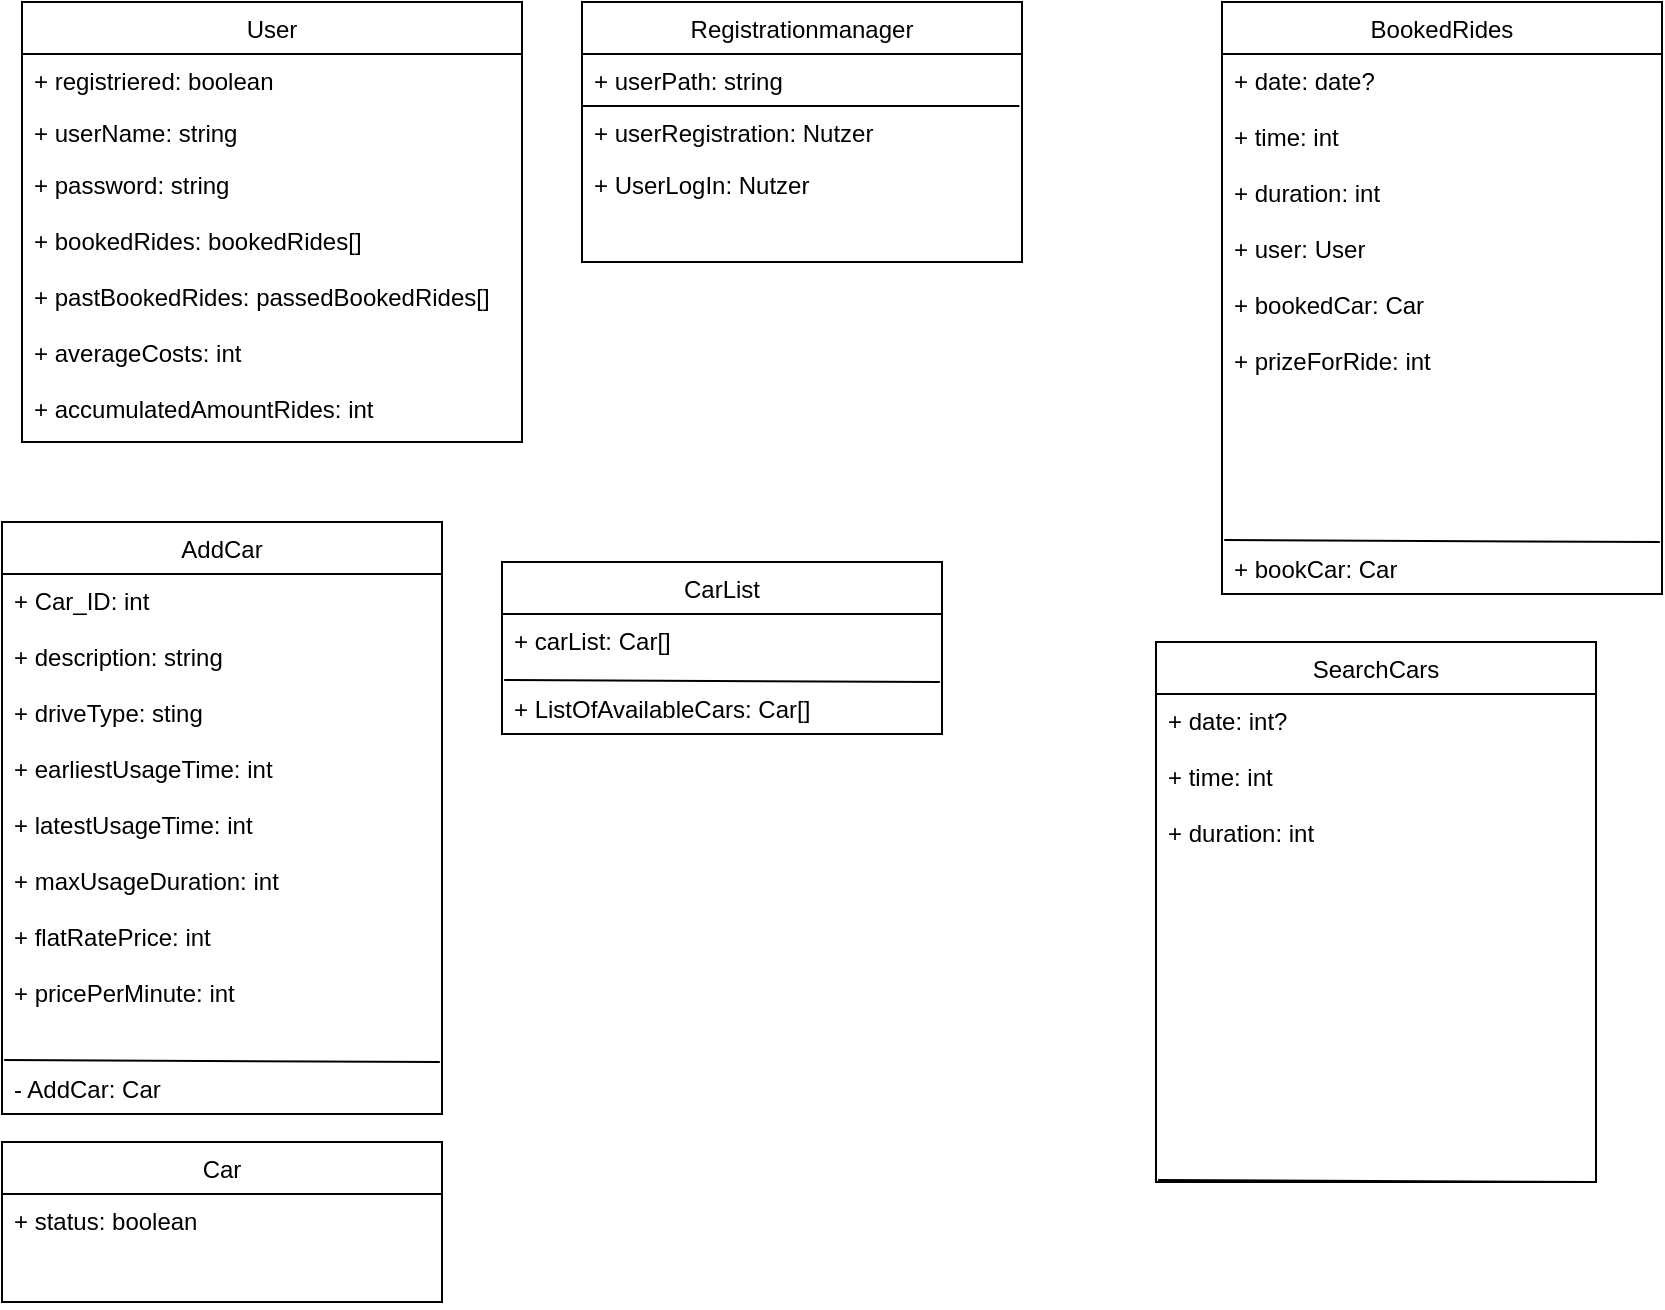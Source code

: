 <mxfile version="16.2.7" type="device"><diagram id="uMlWd-dnMueFekAnVuyJ" name="Page-1"><mxGraphModel dx="1387" dy="751" grid="1" gridSize="10" guides="1" tooltips="1" connect="1" arrows="1" fold="1" page="1" pageScale="1" pageWidth="827" pageHeight="1169" math="0" shadow="0"><root><mxCell id="0"/><mxCell id="1" parent="0"/><mxCell id="KMZDhvLr8Q2IM0NLEonP-1" value="User" style="swimlane;fontStyle=0;childLayout=stackLayout;horizontal=1;startSize=26;fillColor=none;horizontalStack=0;resizeParent=1;resizeParentMax=0;resizeLast=0;collapsible=1;marginBottom=0;" vertex="1" parent="1"><mxGeometry x="40" y="80" width="250" height="220" as="geometry"><mxRectangle x="60" y="310" width="70" height="26" as="alternateBounds"/></mxGeometry></mxCell><mxCell id="KMZDhvLr8Q2IM0NLEonP-2" value="+ registriered: boolean" style="text;strokeColor=none;fillColor=none;align=left;verticalAlign=top;spacingLeft=4;spacingRight=4;overflow=hidden;rotatable=0;points=[[0,0.5],[1,0.5]];portConstraint=eastwest;" vertex="1" parent="KMZDhvLr8Q2IM0NLEonP-1"><mxGeometry y="26" width="250" height="26" as="geometry"/></mxCell><mxCell id="KMZDhvLr8Q2IM0NLEonP-3" value="+ userName: string" style="text;strokeColor=none;fillColor=none;align=left;verticalAlign=top;spacingLeft=4;spacingRight=4;overflow=hidden;rotatable=0;points=[[0,0.5],[1,0.5]];portConstraint=eastwest;" vertex="1" parent="KMZDhvLr8Q2IM0NLEonP-1"><mxGeometry y="52" width="250" height="26" as="geometry"/></mxCell><mxCell id="KMZDhvLr8Q2IM0NLEonP-4" value="+ password: string&#10;&#10;+ bookedRides: bookedRides[]&#10;&#10;+ pastBookedRides: passedBookedRides[]&#10;&#10;+ averageCosts: int&#10;&#10;+ accumulatedAmountRides: int&#10;&#10;" style="text;strokeColor=none;fillColor=none;align=left;verticalAlign=top;spacingLeft=4;spacingRight=4;overflow=hidden;rotatable=0;points=[[0,0.5],[1,0.5]];portConstraint=eastwest;" vertex="1" parent="KMZDhvLr8Q2IM0NLEonP-1"><mxGeometry y="78" width="250" height="142" as="geometry"/></mxCell><mxCell id="KMZDhvLr8Q2IM0NLEonP-5" value="Registrationmanager" style="swimlane;fontStyle=0;childLayout=stackLayout;horizontal=1;startSize=26;fillColor=none;horizontalStack=0;resizeParent=1;resizeParentMax=0;resizeLast=0;collapsible=1;marginBottom=0;" vertex="1" parent="1"><mxGeometry x="320" y="80" width="220" height="130" as="geometry"><mxRectangle x="60" y="310" width="70" height="26" as="alternateBounds"/></mxGeometry></mxCell><mxCell id="KMZDhvLr8Q2IM0NLEonP-6" value="+ userPath: string" style="text;strokeColor=none;fillColor=none;align=left;verticalAlign=top;spacingLeft=4;spacingRight=4;overflow=hidden;rotatable=0;points=[[0,0.5],[1,0.5]];portConstraint=eastwest;" vertex="1" parent="KMZDhvLr8Q2IM0NLEonP-5"><mxGeometry y="26" width="220" height="26" as="geometry"/></mxCell><mxCell id="KMZDhvLr8Q2IM0NLEonP-7" value="+ userRegistration: Nutzer" style="text;strokeColor=none;fillColor=none;align=left;verticalAlign=top;spacingLeft=4;spacingRight=4;overflow=hidden;rotatable=0;points=[[0,0.5],[1,0.5]];portConstraint=eastwest;" vertex="1" parent="KMZDhvLr8Q2IM0NLEonP-5"><mxGeometry y="52" width="220" height="26" as="geometry"/></mxCell><mxCell id="KMZDhvLr8Q2IM0NLEonP-8" value="+ UserLogIn: Nutzer&#10;&#10;" style="text;strokeColor=none;fillColor=none;align=left;verticalAlign=top;spacingLeft=4;spacingRight=4;overflow=hidden;rotatable=0;points=[[0,0.5],[1,0.5]];portConstraint=eastwest;" vertex="1" parent="KMZDhvLr8Q2IM0NLEonP-5"><mxGeometry y="78" width="220" height="52" as="geometry"/></mxCell><mxCell id="KMZDhvLr8Q2IM0NLEonP-10" value="" style="endArrow=none;html=1;rounded=0;exitX=0;exitY=0;exitDx=0;exitDy=0;exitPerimeter=0;entryX=0.994;entryY=0;entryDx=0;entryDy=0;entryPerimeter=0;" edge="1" parent="KMZDhvLr8Q2IM0NLEonP-5" source="KMZDhvLr8Q2IM0NLEonP-7" target="KMZDhvLr8Q2IM0NLEonP-7"><mxGeometry width="50" height="50" relative="1" as="geometry"><mxPoint x="70" y="190" as="sourcePoint"/><mxPoint x="120" y="140" as="targetPoint"/></mxGeometry></mxCell><mxCell id="KMZDhvLr8Q2IM0NLEonP-11" value="Car" style="swimlane;fontStyle=0;childLayout=stackLayout;horizontal=1;startSize=26;fillColor=none;horizontalStack=0;resizeParent=1;resizeParentMax=0;resizeLast=0;collapsible=1;marginBottom=0;" vertex="1" parent="1"><mxGeometry x="30" y="650" width="220" height="80" as="geometry"><mxRectangle x="60" y="310" width="70" height="26" as="alternateBounds"/></mxGeometry></mxCell><mxCell id="KMZDhvLr8Q2IM0NLEonP-12" value="+ status: boolean&#10;&#10;" style="text;strokeColor=none;fillColor=none;align=left;verticalAlign=top;spacingLeft=4;spacingRight=4;overflow=hidden;rotatable=0;points=[[0,0.5],[1,0.5]];portConstraint=eastwest;" vertex="1" parent="KMZDhvLr8Q2IM0NLEonP-11"><mxGeometry y="26" width="220" height="54" as="geometry"/></mxCell><mxCell id="KMZDhvLr8Q2IM0NLEonP-23" value="AddCar" style="swimlane;fontStyle=0;childLayout=stackLayout;horizontal=1;startSize=26;fillColor=none;horizontalStack=0;resizeParent=1;resizeParentMax=0;resizeLast=0;collapsible=1;marginBottom=0;" vertex="1" parent="1"><mxGeometry x="30" y="340" width="220" height="296" as="geometry"><mxRectangle x="60" y="310" width="70" height="26" as="alternateBounds"/></mxGeometry></mxCell><mxCell id="KMZDhvLr8Q2IM0NLEonP-24" value="+ Car_ID: int&#10;&#10;+ description: string&#10;&#10;+ driveType: sting&#10;&#10;+ earliestUsageTime: int&#10;&#10;+ latestUsageTime: int&#10;&#10;+ maxUsageDuration: int&#10;&#10;+ flatRatePrice: int&#10;&#10;+ pricePerMinute: int&#10;&#10; &#10;&#10;" style="text;strokeColor=none;fillColor=none;align=left;verticalAlign=top;spacingLeft=4;spacingRight=4;overflow=hidden;rotatable=0;points=[[0,0.5],[1,0.5]];portConstraint=eastwest;" vertex="1" parent="KMZDhvLr8Q2IM0NLEonP-23"><mxGeometry y="26" width="220" height="244" as="geometry"/></mxCell><mxCell id="KMZDhvLr8Q2IM0NLEonP-25" value="- AddCar: Car" style="text;strokeColor=none;fillColor=none;align=left;verticalAlign=top;spacingLeft=4;spacingRight=4;overflow=hidden;rotatable=0;points=[[0,0.5],[1,0.5]];portConstraint=eastwest;" vertex="1" parent="KMZDhvLr8Q2IM0NLEonP-23"><mxGeometry y="270" width="220" height="26" as="geometry"/></mxCell><mxCell id="KMZDhvLr8Q2IM0NLEonP-27" value="" style="endArrow=none;html=1;rounded=0;exitX=0.005;exitY=-0.038;exitDx=0;exitDy=0;exitPerimeter=0;entryX=0.995;entryY=1;entryDx=0;entryDy=0;entryPerimeter=0;" edge="1" parent="KMZDhvLr8Q2IM0NLEonP-23" source="KMZDhvLr8Q2IM0NLEonP-25" target="KMZDhvLr8Q2IM0NLEonP-24"><mxGeometry width="50" height="50" relative="1" as="geometry"><mxPoint x="290" y="150" as="sourcePoint"/><mxPoint x="340" y="100" as="targetPoint"/></mxGeometry></mxCell><mxCell id="KMZDhvLr8Q2IM0NLEonP-28" value="CarList" style="swimlane;fontStyle=0;childLayout=stackLayout;horizontal=1;startSize=26;fillColor=none;horizontalStack=0;resizeParent=1;resizeParentMax=0;resizeLast=0;collapsible=1;marginBottom=0;" vertex="1" parent="1"><mxGeometry x="280" y="360" width="220" height="86" as="geometry"><mxRectangle x="60" y="310" width="70" height="26" as="alternateBounds"/></mxGeometry></mxCell><mxCell id="KMZDhvLr8Q2IM0NLEonP-29" value="+ carList: Car[]" style="text;strokeColor=none;fillColor=none;align=left;verticalAlign=top;spacingLeft=4;spacingRight=4;overflow=hidden;rotatable=0;points=[[0,0.5],[1,0.5]];portConstraint=eastwest;" vertex="1" parent="KMZDhvLr8Q2IM0NLEonP-28"><mxGeometry y="26" width="220" height="34" as="geometry"/></mxCell><mxCell id="KMZDhvLr8Q2IM0NLEonP-30" value="+ ListOfAvailableCars: Car[]" style="text;strokeColor=none;fillColor=none;align=left;verticalAlign=top;spacingLeft=4;spacingRight=4;overflow=hidden;rotatable=0;points=[[0,0.5],[1,0.5]];portConstraint=eastwest;" vertex="1" parent="KMZDhvLr8Q2IM0NLEonP-28"><mxGeometry y="60" width="220" height="26" as="geometry"/></mxCell><mxCell id="KMZDhvLr8Q2IM0NLEonP-31" value="" style="endArrow=none;html=1;rounded=0;exitX=0.005;exitY=-0.038;exitDx=0;exitDy=0;exitPerimeter=0;entryX=0.995;entryY=1;entryDx=0;entryDy=0;entryPerimeter=0;" edge="1" parent="KMZDhvLr8Q2IM0NLEonP-28" source="KMZDhvLr8Q2IM0NLEonP-30" target="KMZDhvLr8Q2IM0NLEonP-29"><mxGeometry width="50" height="50" relative="1" as="geometry"><mxPoint x="290" y="150" as="sourcePoint"/><mxPoint x="340" y="100" as="targetPoint"/></mxGeometry></mxCell><mxCell id="KMZDhvLr8Q2IM0NLEonP-32" value="BookedRides" style="swimlane;fontStyle=0;childLayout=stackLayout;horizontal=1;startSize=26;fillColor=none;horizontalStack=0;resizeParent=1;resizeParentMax=0;resizeLast=0;collapsible=1;marginBottom=0;" vertex="1" parent="1"><mxGeometry x="640" y="80" width="220" height="296" as="geometry"><mxRectangle x="60" y="310" width="70" height="26" as="alternateBounds"/></mxGeometry></mxCell><mxCell id="KMZDhvLr8Q2IM0NLEonP-33" value="+ date: date?&#10;&#10;+ time: int&#10;&#10;+ duration: int&#10;&#10;+ user: User&#10;&#10;+ bookedCar: Car&#10;&#10;+ prizeForRide: int&#10;&#10;&#10;" style="text;strokeColor=none;fillColor=none;align=left;verticalAlign=top;spacingLeft=4;spacingRight=4;overflow=hidden;rotatable=0;points=[[0,0.5],[1,0.5]];portConstraint=eastwest;" vertex="1" parent="KMZDhvLr8Q2IM0NLEonP-32"><mxGeometry y="26" width="220" height="244" as="geometry"/></mxCell><mxCell id="KMZDhvLr8Q2IM0NLEonP-34" value="+ bookCar: Car" style="text;strokeColor=none;fillColor=none;align=left;verticalAlign=top;spacingLeft=4;spacingRight=4;overflow=hidden;rotatable=0;points=[[0,0.5],[1,0.5]];portConstraint=eastwest;" vertex="1" parent="KMZDhvLr8Q2IM0NLEonP-32"><mxGeometry y="270" width="220" height="26" as="geometry"/></mxCell><mxCell id="KMZDhvLr8Q2IM0NLEonP-35" value="" style="endArrow=none;html=1;rounded=0;exitX=0.005;exitY=-0.038;exitDx=0;exitDy=0;exitPerimeter=0;entryX=0.995;entryY=1;entryDx=0;entryDy=0;entryPerimeter=0;" edge="1" parent="KMZDhvLr8Q2IM0NLEonP-32" source="KMZDhvLr8Q2IM0NLEonP-34" target="KMZDhvLr8Q2IM0NLEonP-33"><mxGeometry width="50" height="50" relative="1" as="geometry"><mxPoint x="290" y="150" as="sourcePoint"/><mxPoint x="340" y="100" as="targetPoint"/></mxGeometry></mxCell><mxCell id="KMZDhvLr8Q2IM0NLEonP-36" value="SearchCars" style="swimlane;fontStyle=0;childLayout=stackLayout;horizontal=1;startSize=26;fillColor=none;horizontalStack=0;resizeParent=1;resizeParentMax=0;resizeLast=0;collapsible=1;marginBottom=0;" vertex="1" parent="1"><mxGeometry x="607" y="400" width="220" height="270" as="geometry"><mxRectangle x="60" y="310" width="70" height="26" as="alternateBounds"/></mxGeometry></mxCell><mxCell id="KMZDhvLr8Q2IM0NLEonP-37" value="+ date: int?&#10;&#10;+ time: int&#10;&#10;+ duration: int&#10;&#10;" style="text;strokeColor=none;fillColor=none;align=left;verticalAlign=top;spacingLeft=4;spacingRight=4;overflow=hidden;rotatable=0;points=[[0,0.5],[1,0.5]];portConstraint=eastwest;" vertex="1" parent="KMZDhvLr8Q2IM0NLEonP-36"><mxGeometry y="26" width="220" height="244" as="geometry"/></mxCell><mxCell id="KMZDhvLr8Q2IM0NLEonP-39" value="" style="endArrow=none;html=1;rounded=0;exitX=0.005;exitY=-0.038;exitDx=0;exitDy=0;exitPerimeter=0;entryX=0.995;entryY=1;entryDx=0;entryDy=0;entryPerimeter=0;" edge="1" parent="KMZDhvLr8Q2IM0NLEonP-36" target="KMZDhvLr8Q2IM0NLEonP-37"><mxGeometry width="50" height="50" relative="1" as="geometry"><mxPoint x="1.1" y="269.012" as="sourcePoint"/><mxPoint x="340" y="100" as="targetPoint"/></mxGeometry></mxCell></root></mxGraphModel></diagram></mxfile>
